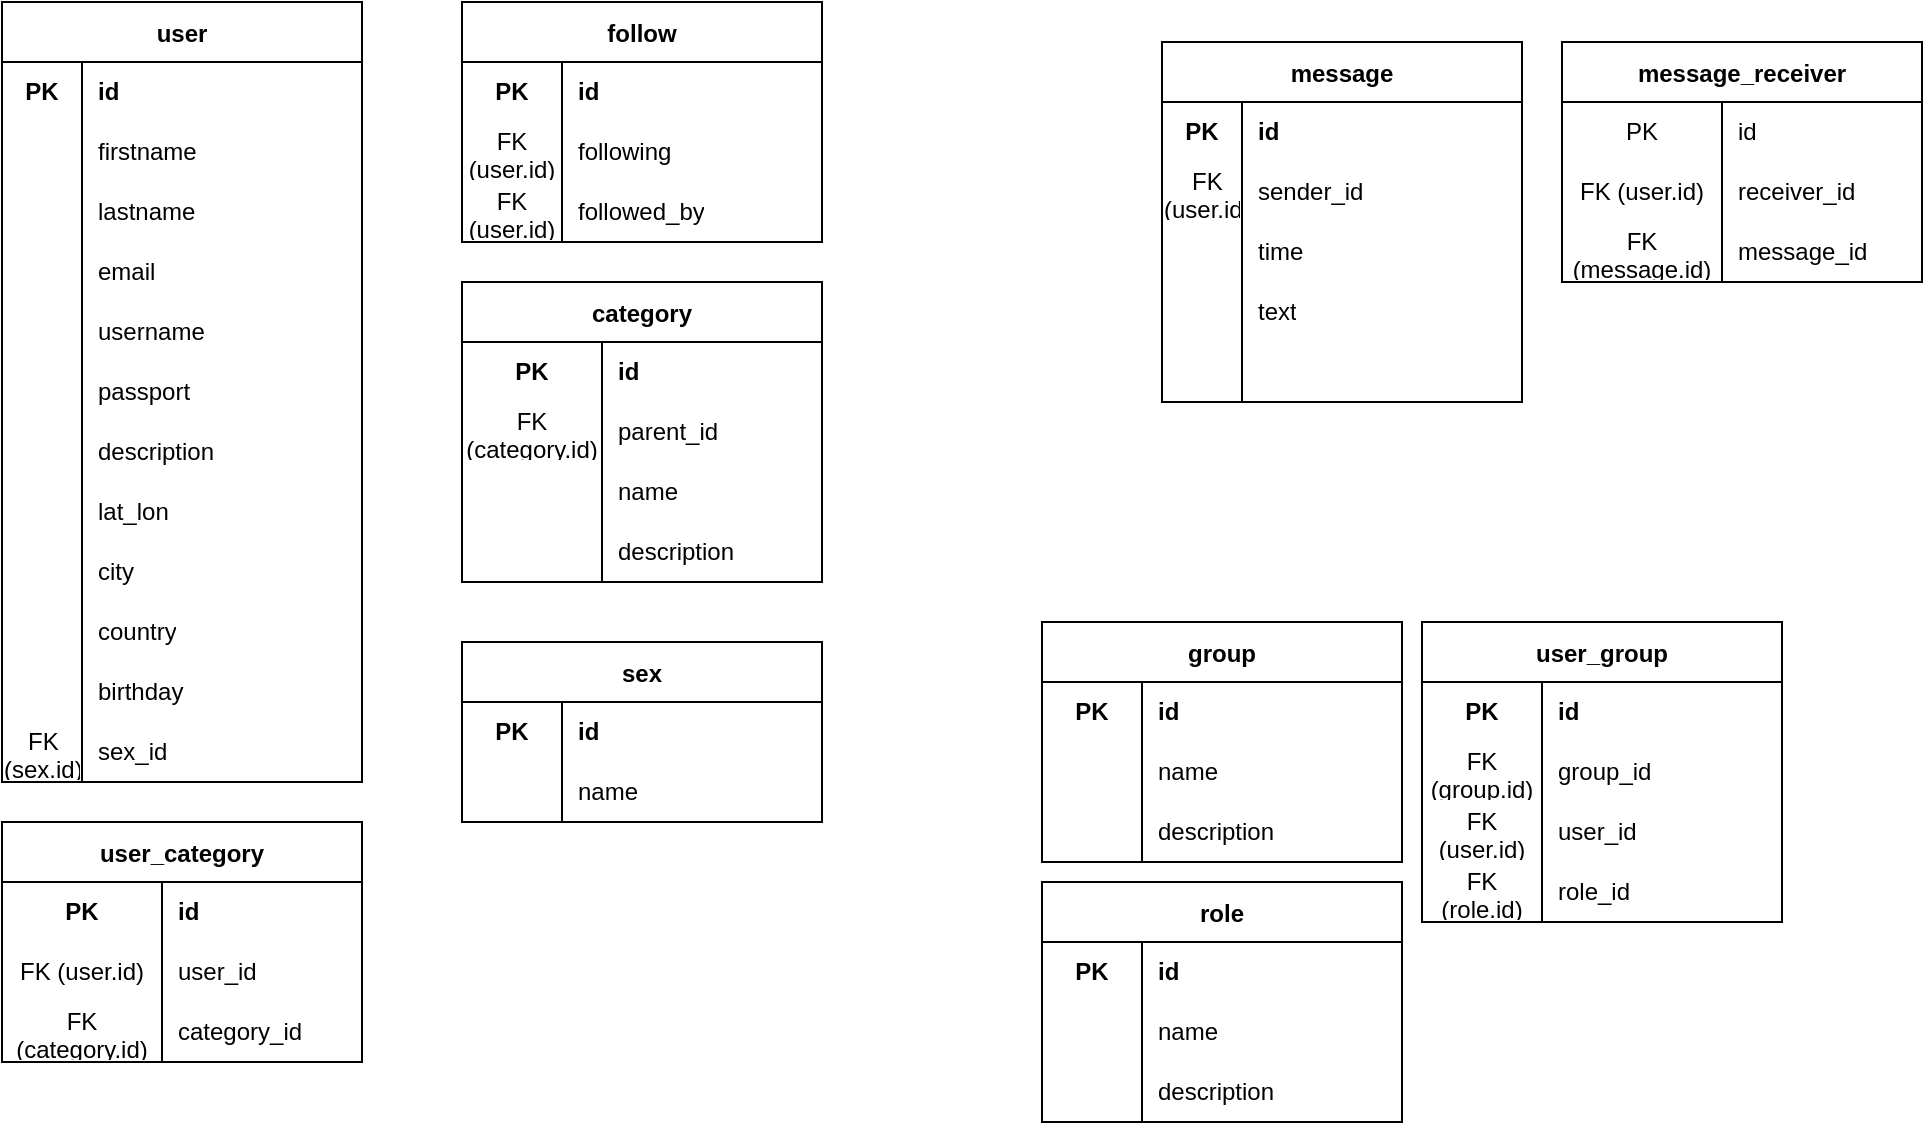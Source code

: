 <mxfile version="20.6.0" type="device"><diagram id="ild1EwBT2TPTn4q8eiaR" name="Page-1"><mxGraphModel dx="1038" dy="547" grid="1" gridSize="10" guides="1" tooltips="1" connect="1" arrows="1" fold="1" page="1" pageScale="1" pageWidth="850" pageHeight="1100" math="0" shadow="0"><root><mxCell id="0"/><mxCell id="1" parent="0"/><object label="user" name="" id="Mw7_Ux2fn0VSmMHTwzjS-6"><mxCell style="shape=table;startSize=30;container=1;collapsible=0;childLayout=tableLayout;fixedRows=1;rowLines=0;fontStyle=1;" parent="1" vertex="1"><mxGeometry x="40" y="10" width="180" height="390" as="geometry"/></mxCell></object><mxCell id="Mw7_Ux2fn0VSmMHTwzjS-7" value="" style="shape=tableRow;horizontal=0;startSize=0;swimlaneHead=0;swimlaneBody=0;top=0;left=0;bottom=0;right=0;collapsible=0;dropTarget=0;fillColor=none;points=[[0,0.5],[1,0.5]];portConstraint=eastwest;" parent="Mw7_Ux2fn0VSmMHTwzjS-6" vertex="1"><mxGeometry y="30" width="180" height="30" as="geometry"/></mxCell><mxCell id="Mw7_Ux2fn0VSmMHTwzjS-8" value="&lt;b&gt;PK&lt;/b&gt;" style="shape=partialRectangle;html=1;whiteSpace=wrap;connectable=0;fillColor=none;top=0;left=0;bottom=0;right=0;overflow=hidden;pointerEvents=1;" parent="Mw7_Ux2fn0VSmMHTwzjS-7" vertex="1"><mxGeometry width="40" height="30" as="geometry"><mxRectangle width="40" height="30" as="alternateBounds"/></mxGeometry></mxCell><mxCell id="Mw7_Ux2fn0VSmMHTwzjS-9" value="&lt;b&gt;id&lt;/b&gt;" style="shape=partialRectangle;html=1;whiteSpace=wrap;connectable=0;fillColor=none;top=0;left=0;bottom=0;right=0;align=left;spacingLeft=6;overflow=hidden;" parent="Mw7_Ux2fn0VSmMHTwzjS-7" vertex="1"><mxGeometry x="40" width="140" height="30" as="geometry"><mxRectangle width="140" height="30" as="alternateBounds"/></mxGeometry></mxCell><mxCell id="Mw7_Ux2fn0VSmMHTwzjS-10" value="" style="shape=tableRow;horizontal=0;startSize=0;swimlaneHead=0;swimlaneBody=0;top=0;left=0;bottom=0;right=0;collapsible=0;dropTarget=0;fillColor=none;points=[[0,0.5],[1,0.5]];portConstraint=eastwest;" parent="Mw7_Ux2fn0VSmMHTwzjS-6" vertex="1"><mxGeometry y="60" width="180" height="30" as="geometry"/></mxCell><mxCell id="Mw7_Ux2fn0VSmMHTwzjS-11" value="" style="shape=partialRectangle;html=1;whiteSpace=wrap;connectable=0;fillColor=none;top=0;left=0;bottom=0;right=0;overflow=hidden;" parent="Mw7_Ux2fn0VSmMHTwzjS-10" vertex="1"><mxGeometry width="40" height="30" as="geometry"><mxRectangle width="40" height="30" as="alternateBounds"/></mxGeometry></mxCell><mxCell id="Mw7_Ux2fn0VSmMHTwzjS-12" value="firstname" style="shape=partialRectangle;html=1;whiteSpace=wrap;connectable=0;fillColor=none;top=0;left=0;bottom=0;right=0;align=left;spacingLeft=6;overflow=hidden;" parent="Mw7_Ux2fn0VSmMHTwzjS-10" vertex="1"><mxGeometry x="40" width="140" height="30" as="geometry"><mxRectangle width="140" height="30" as="alternateBounds"/></mxGeometry></mxCell><mxCell id="Mw7_Ux2fn0VSmMHTwzjS-13" value="" style="shape=tableRow;horizontal=0;startSize=0;swimlaneHead=0;swimlaneBody=0;top=0;left=0;bottom=0;right=0;collapsible=0;dropTarget=0;fillColor=none;points=[[0,0.5],[1,0.5]];portConstraint=eastwest;" parent="Mw7_Ux2fn0VSmMHTwzjS-6" vertex="1"><mxGeometry y="90" width="180" height="30" as="geometry"/></mxCell><mxCell id="Mw7_Ux2fn0VSmMHTwzjS-14" value="" style="shape=partialRectangle;html=1;whiteSpace=wrap;connectable=0;fillColor=none;top=0;left=0;bottom=0;right=0;overflow=hidden;" parent="Mw7_Ux2fn0VSmMHTwzjS-13" vertex="1"><mxGeometry width="40" height="30" as="geometry"><mxRectangle width="40" height="30" as="alternateBounds"/></mxGeometry></mxCell><mxCell id="Mw7_Ux2fn0VSmMHTwzjS-15" value="lastname" style="shape=partialRectangle;html=1;whiteSpace=wrap;connectable=0;fillColor=none;top=0;left=0;bottom=0;right=0;align=left;spacingLeft=6;overflow=hidden;" parent="Mw7_Ux2fn0VSmMHTwzjS-13" vertex="1"><mxGeometry x="40" width="140" height="30" as="geometry"><mxRectangle width="140" height="30" as="alternateBounds"/></mxGeometry></mxCell><mxCell id="Mw7_Ux2fn0VSmMHTwzjS-22" style="shape=tableRow;horizontal=0;startSize=0;swimlaneHead=0;swimlaneBody=0;top=0;left=0;bottom=0;right=0;collapsible=0;dropTarget=0;fillColor=none;points=[[0,0.5],[1,0.5]];portConstraint=eastwest;" parent="Mw7_Ux2fn0VSmMHTwzjS-6" vertex="1"><mxGeometry y="120" width="180" height="30" as="geometry"/></mxCell><mxCell id="Mw7_Ux2fn0VSmMHTwzjS-23" value="" style="shape=partialRectangle;html=1;whiteSpace=wrap;connectable=0;fillColor=none;top=0;left=0;bottom=0;right=0;overflow=hidden;" parent="Mw7_Ux2fn0VSmMHTwzjS-22" vertex="1"><mxGeometry width="40" height="30" as="geometry"><mxRectangle width="40" height="30" as="alternateBounds"/></mxGeometry></mxCell><mxCell id="Mw7_Ux2fn0VSmMHTwzjS-24" value="email" style="shape=partialRectangle;html=1;whiteSpace=wrap;connectable=0;fillColor=none;top=0;left=0;bottom=0;right=0;align=left;spacingLeft=6;overflow=hidden;" parent="Mw7_Ux2fn0VSmMHTwzjS-22" vertex="1"><mxGeometry x="40" width="140" height="30" as="geometry"><mxRectangle width="140" height="30" as="alternateBounds"/></mxGeometry></mxCell><mxCell id="Mw7_Ux2fn0VSmMHTwzjS-25" style="shape=tableRow;horizontal=0;startSize=0;swimlaneHead=0;swimlaneBody=0;top=0;left=0;bottom=0;right=0;collapsible=0;dropTarget=0;fillColor=none;points=[[0,0.5],[1,0.5]];portConstraint=eastwest;" parent="Mw7_Ux2fn0VSmMHTwzjS-6" vertex="1"><mxGeometry y="150" width="180" height="30" as="geometry"/></mxCell><mxCell id="Mw7_Ux2fn0VSmMHTwzjS-26" value="" style="shape=partialRectangle;html=1;whiteSpace=wrap;connectable=0;fillColor=none;top=0;left=0;bottom=0;right=0;overflow=hidden;" parent="Mw7_Ux2fn0VSmMHTwzjS-25" vertex="1"><mxGeometry width="40" height="30" as="geometry"><mxRectangle width="40" height="30" as="alternateBounds"/></mxGeometry></mxCell><mxCell id="Mw7_Ux2fn0VSmMHTwzjS-27" value="username" style="shape=partialRectangle;html=1;whiteSpace=wrap;connectable=0;fillColor=none;top=0;left=0;bottom=0;right=0;align=left;spacingLeft=6;overflow=hidden;" parent="Mw7_Ux2fn0VSmMHTwzjS-25" vertex="1"><mxGeometry x="40" width="140" height="30" as="geometry"><mxRectangle width="140" height="30" as="alternateBounds"/></mxGeometry></mxCell><mxCell id="Mw7_Ux2fn0VSmMHTwzjS-28" style="shape=tableRow;horizontal=0;startSize=0;swimlaneHead=0;swimlaneBody=0;top=0;left=0;bottom=0;right=0;collapsible=0;dropTarget=0;fillColor=none;points=[[0,0.5],[1,0.5]];portConstraint=eastwest;" parent="Mw7_Ux2fn0VSmMHTwzjS-6" vertex="1"><mxGeometry y="180" width="180" height="30" as="geometry"/></mxCell><mxCell id="Mw7_Ux2fn0VSmMHTwzjS-29" value="" style="shape=partialRectangle;html=1;whiteSpace=wrap;connectable=0;fillColor=none;top=0;left=0;bottom=0;right=0;overflow=hidden;" parent="Mw7_Ux2fn0VSmMHTwzjS-28" vertex="1"><mxGeometry width="40" height="30" as="geometry"><mxRectangle width="40" height="30" as="alternateBounds"/></mxGeometry></mxCell><mxCell id="Mw7_Ux2fn0VSmMHTwzjS-30" value="passport" style="shape=partialRectangle;html=1;whiteSpace=wrap;connectable=0;fillColor=none;top=0;left=0;bottom=0;right=0;align=left;spacingLeft=6;overflow=hidden;" parent="Mw7_Ux2fn0VSmMHTwzjS-28" vertex="1"><mxGeometry x="40" width="140" height="30" as="geometry"><mxRectangle width="140" height="30" as="alternateBounds"/></mxGeometry></mxCell><mxCell id="Mw7_Ux2fn0VSmMHTwzjS-64" style="shape=tableRow;horizontal=0;startSize=0;swimlaneHead=0;swimlaneBody=0;top=0;left=0;bottom=0;right=0;collapsible=0;dropTarget=0;fillColor=none;points=[[0,0.5],[1,0.5]];portConstraint=eastwest;" parent="Mw7_Ux2fn0VSmMHTwzjS-6" vertex="1"><mxGeometry y="210" width="180" height="30" as="geometry"/></mxCell><mxCell id="Mw7_Ux2fn0VSmMHTwzjS-65" style="shape=partialRectangle;html=1;whiteSpace=wrap;connectable=0;fillColor=none;top=0;left=0;bottom=0;right=0;overflow=hidden;" parent="Mw7_Ux2fn0VSmMHTwzjS-64" vertex="1"><mxGeometry width="40" height="30" as="geometry"><mxRectangle width="40" height="30" as="alternateBounds"/></mxGeometry></mxCell><mxCell id="Mw7_Ux2fn0VSmMHTwzjS-66" value="description" style="shape=partialRectangle;html=1;whiteSpace=wrap;connectable=0;fillColor=none;top=0;left=0;bottom=0;right=0;align=left;spacingLeft=6;overflow=hidden;" parent="Mw7_Ux2fn0VSmMHTwzjS-64" vertex="1"><mxGeometry x="40" width="140" height="30" as="geometry"><mxRectangle width="140" height="30" as="alternateBounds"/></mxGeometry></mxCell><mxCell id="Mw7_Ux2fn0VSmMHTwzjS-67" style="shape=tableRow;horizontal=0;startSize=0;swimlaneHead=0;swimlaneBody=0;top=0;left=0;bottom=0;right=0;collapsible=0;dropTarget=0;fillColor=none;points=[[0,0.5],[1,0.5]];portConstraint=eastwest;" parent="Mw7_Ux2fn0VSmMHTwzjS-6" vertex="1"><mxGeometry y="240" width="180" height="30" as="geometry"/></mxCell><mxCell id="Mw7_Ux2fn0VSmMHTwzjS-68" style="shape=partialRectangle;html=1;whiteSpace=wrap;connectable=0;fillColor=none;top=0;left=0;bottom=0;right=0;overflow=hidden;" parent="Mw7_Ux2fn0VSmMHTwzjS-67" vertex="1"><mxGeometry width="40" height="30" as="geometry"><mxRectangle width="40" height="30" as="alternateBounds"/></mxGeometry></mxCell><mxCell id="Mw7_Ux2fn0VSmMHTwzjS-69" value="lat_lon" style="shape=partialRectangle;html=1;whiteSpace=wrap;connectable=0;fillColor=none;top=0;left=0;bottom=0;right=0;align=left;spacingLeft=6;overflow=hidden;" parent="Mw7_Ux2fn0VSmMHTwzjS-67" vertex="1"><mxGeometry x="40" width="140" height="30" as="geometry"><mxRectangle width="140" height="30" as="alternateBounds"/></mxGeometry></mxCell><mxCell id="Mw7_Ux2fn0VSmMHTwzjS-70" style="shape=tableRow;horizontal=0;startSize=0;swimlaneHead=0;swimlaneBody=0;top=0;left=0;bottom=0;right=0;collapsible=0;dropTarget=0;fillColor=none;points=[[0,0.5],[1,0.5]];portConstraint=eastwest;" parent="Mw7_Ux2fn0VSmMHTwzjS-6" vertex="1"><mxGeometry y="270" width="180" height="30" as="geometry"/></mxCell><mxCell id="Mw7_Ux2fn0VSmMHTwzjS-71" style="shape=partialRectangle;html=1;whiteSpace=wrap;connectable=0;fillColor=none;top=0;left=0;bottom=0;right=0;overflow=hidden;" parent="Mw7_Ux2fn0VSmMHTwzjS-70" vertex="1"><mxGeometry width="40" height="30" as="geometry"><mxRectangle width="40" height="30" as="alternateBounds"/></mxGeometry></mxCell><mxCell id="Mw7_Ux2fn0VSmMHTwzjS-72" value="city" style="shape=partialRectangle;html=1;whiteSpace=wrap;connectable=0;fillColor=none;top=0;left=0;bottom=0;right=0;align=left;spacingLeft=6;overflow=hidden;" parent="Mw7_Ux2fn0VSmMHTwzjS-70" vertex="1"><mxGeometry x="40" width="140" height="30" as="geometry"><mxRectangle width="140" height="30" as="alternateBounds"/></mxGeometry></mxCell><mxCell id="Mw7_Ux2fn0VSmMHTwzjS-73" style="shape=tableRow;horizontal=0;startSize=0;swimlaneHead=0;swimlaneBody=0;top=0;left=0;bottom=0;right=0;collapsible=0;dropTarget=0;fillColor=none;points=[[0,0.5],[1,0.5]];portConstraint=eastwest;" parent="Mw7_Ux2fn0VSmMHTwzjS-6" vertex="1"><mxGeometry y="300" width="180" height="30" as="geometry"/></mxCell><mxCell id="Mw7_Ux2fn0VSmMHTwzjS-74" style="shape=partialRectangle;html=1;whiteSpace=wrap;connectable=0;fillColor=none;top=0;left=0;bottom=0;right=0;overflow=hidden;" parent="Mw7_Ux2fn0VSmMHTwzjS-73" vertex="1"><mxGeometry width="40" height="30" as="geometry"><mxRectangle width="40" height="30" as="alternateBounds"/></mxGeometry></mxCell><mxCell id="Mw7_Ux2fn0VSmMHTwzjS-75" value="country" style="shape=partialRectangle;html=1;whiteSpace=wrap;connectable=0;fillColor=none;top=0;left=0;bottom=0;right=0;align=left;spacingLeft=6;overflow=hidden;" parent="Mw7_Ux2fn0VSmMHTwzjS-73" vertex="1"><mxGeometry x="40" width="140" height="30" as="geometry"><mxRectangle width="140" height="30" as="alternateBounds"/></mxGeometry></mxCell><mxCell id="Mw7_Ux2fn0VSmMHTwzjS-76" style="shape=tableRow;horizontal=0;startSize=0;swimlaneHead=0;swimlaneBody=0;top=0;left=0;bottom=0;right=0;collapsible=0;dropTarget=0;fillColor=none;points=[[0,0.5],[1,0.5]];portConstraint=eastwest;" parent="Mw7_Ux2fn0VSmMHTwzjS-6" vertex="1"><mxGeometry y="330" width="180" height="30" as="geometry"/></mxCell><mxCell id="Mw7_Ux2fn0VSmMHTwzjS-77" style="shape=partialRectangle;html=1;whiteSpace=wrap;connectable=0;fillColor=none;top=0;left=0;bottom=0;right=0;overflow=hidden;" parent="Mw7_Ux2fn0VSmMHTwzjS-76" vertex="1"><mxGeometry width="40" height="30" as="geometry"><mxRectangle width="40" height="30" as="alternateBounds"/></mxGeometry></mxCell><mxCell id="Mw7_Ux2fn0VSmMHTwzjS-78" value="birthday" style="shape=partialRectangle;html=1;whiteSpace=wrap;connectable=0;fillColor=none;top=0;left=0;bottom=0;right=0;align=left;spacingLeft=6;overflow=hidden;" parent="Mw7_Ux2fn0VSmMHTwzjS-76" vertex="1"><mxGeometry x="40" width="140" height="30" as="geometry"><mxRectangle width="140" height="30" as="alternateBounds"/></mxGeometry></mxCell><mxCell id="Mw7_Ux2fn0VSmMHTwzjS-79" style="shape=tableRow;horizontal=0;startSize=0;swimlaneHead=0;swimlaneBody=0;top=0;left=0;bottom=0;right=0;collapsible=0;dropTarget=0;fillColor=none;points=[[0,0.5],[1,0.5]];portConstraint=eastwest;" parent="Mw7_Ux2fn0VSmMHTwzjS-6" vertex="1"><mxGeometry y="360" width="180" height="30" as="geometry"/></mxCell><mxCell id="Mw7_Ux2fn0VSmMHTwzjS-80" value="FK (sex.id)" style="shape=partialRectangle;html=1;whiteSpace=wrap;connectable=0;fillColor=none;top=0;left=0;bottom=0;right=0;overflow=hidden;" parent="Mw7_Ux2fn0VSmMHTwzjS-79" vertex="1"><mxGeometry width="40" height="30" as="geometry"><mxRectangle width="40" height="30" as="alternateBounds"/></mxGeometry></mxCell><mxCell id="Mw7_Ux2fn0VSmMHTwzjS-81" value="sex_id" style="shape=partialRectangle;html=1;whiteSpace=wrap;connectable=0;fillColor=none;top=0;left=0;bottom=0;right=0;align=left;spacingLeft=6;overflow=hidden;" parent="Mw7_Ux2fn0VSmMHTwzjS-79" vertex="1"><mxGeometry x="40" width="140" height="30" as="geometry"><mxRectangle width="140" height="30" as="alternateBounds"/></mxGeometry></mxCell><mxCell id="Mw7_Ux2fn0VSmMHTwzjS-31" value="follow" style="shape=table;startSize=30;container=1;collapsible=0;childLayout=tableLayout;fixedRows=1;rowLines=0;fontStyle=1;" parent="1" vertex="1"><mxGeometry x="270" y="10" width="180" height="120" as="geometry"/></mxCell><mxCell id="Mw7_Ux2fn0VSmMHTwzjS-32" value="" style="shape=tableRow;horizontal=0;startSize=0;swimlaneHead=0;swimlaneBody=0;top=0;left=0;bottom=0;right=0;collapsible=0;dropTarget=0;fillColor=none;points=[[0,0.5],[1,0.5]];portConstraint=eastwest;" parent="Mw7_Ux2fn0VSmMHTwzjS-31" vertex="1"><mxGeometry y="30" width="180" height="30" as="geometry"/></mxCell><mxCell id="Mw7_Ux2fn0VSmMHTwzjS-33" value="&lt;b&gt;PK&lt;/b&gt;" style="shape=partialRectangle;html=1;whiteSpace=wrap;connectable=0;fillColor=none;top=0;left=0;bottom=0;right=0;overflow=hidden;pointerEvents=1;" parent="Mw7_Ux2fn0VSmMHTwzjS-32" vertex="1"><mxGeometry width="50" height="30" as="geometry"><mxRectangle width="50" height="30" as="alternateBounds"/></mxGeometry></mxCell><mxCell id="Mw7_Ux2fn0VSmMHTwzjS-34" value="&lt;b&gt;id&lt;/b&gt;" style="shape=partialRectangle;html=1;whiteSpace=wrap;connectable=0;fillColor=none;top=0;left=0;bottom=0;right=0;align=left;spacingLeft=6;overflow=hidden;" parent="Mw7_Ux2fn0VSmMHTwzjS-32" vertex="1"><mxGeometry x="50" width="130" height="30" as="geometry"><mxRectangle width="130" height="30" as="alternateBounds"/></mxGeometry></mxCell><mxCell id="Mw7_Ux2fn0VSmMHTwzjS-35" value="" style="shape=tableRow;horizontal=0;startSize=0;swimlaneHead=0;swimlaneBody=0;top=0;left=0;bottom=0;right=0;collapsible=0;dropTarget=0;fillColor=none;points=[[0,0.5],[1,0.5]];portConstraint=eastwest;" parent="Mw7_Ux2fn0VSmMHTwzjS-31" vertex="1"><mxGeometry y="60" width="180" height="30" as="geometry"/></mxCell><mxCell id="Mw7_Ux2fn0VSmMHTwzjS-36" value="FK (user.id)" style="shape=partialRectangle;html=1;whiteSpace=wrap;connectable=0;fillColor=none;top=0;left=0;bottom=0;right=0;overflow=hidden;" parent="Mw7_Ux2fn0VSmMHTwzjS-35" vertex="1"><mxGeometry width="50" height="30" as="geometry"><mxRectangle width="50" height="30" as="alternateBounds"/></mxGeometry></mxCell><mxCell id="Mw7_Ux2fn0VSmMHTwzjS-37" value="following" style="shape=partialRectangle;html=1;whiteSpace=wrap;connectable=0;fillColor=none;top=0;left=0;bottom=0;right=0;align=left;spacingLeft=6;overflow=hidden;" parent="Mw7_Ux2fn0VSmMHTwzjS-35" vertex="1"><mxGeometry x="50" width="130" height="30" as="geometry"><mxRectangle width="130" height="30" as="alternateBounds"/></mxGeometry></mxCell><mxCell id="Mw7_Ux2fn0VSmMHTwzjS-38" value="" style="shape=tableRow;horizontal=0;startSize=0;swimlaneHead=0;swimlaneBody=0;top=0;left=0;bottom=0;right=0;collapsible=0;dropTarget=0;fillColor=none;points=[[0,0.5],[1,0.5]];portConstraint=eastwest;" parent="Mw7_Ux2fn0VSmMHTwzjS-31" vertex="1"><mxGeometry y="90" width="180" height="30" as="geometry"/></mxCell><mxCell id="Mw7_Ux2fn0VSmMHTwzjS-39" value="FK (user.id)" style="shape=partialRectangle;html=1;whiteSpace=wrap;connectable=0;fillColor=none;top=0;left=0;bottom=0;right=0;overflow=hidden;" parent="Mw7_Ux2fn0VSmMHTwzjS-38" vertex="1"><mxGeometry width="50" height="30" as="geometry"><mxRectangle width="50" height="30" as="alternateBounds"/></mxGeometry></mxCell><mxCell id="Mw7_Ux2fn0VSmMHTwzjS-40" value="followed_by" style="shape=partialRectangle;html=1;whiteSpace=wrap;connectable=0;fillColor=none;top=0;left=0;bottom=0;right=0;align=left;spacingLeft=6;overflow=hidden;" parent="Mw7_Ux2fn0VSmMHTwzjS-38" vertex="1"><mxGeometry x="50" width="130" height="30" as="geometry"><mxRectangle width="130" height="30" as="alternateBounds"/></mxGeometry></mxCell><mxCell id="Mw7_Ux2fn0VSmMHTwzjS-41" value="category" style="shape=table;startSize=30;container=1;collapsible=0;childLayout=tableLayout;fixedRows=1;rowLines=0;fontStyle=1;" parent="1" vertex="1"><mxGeometry x="270" y="150" width="180" height="150" as="geometry"/></mxCell><mxCell id="Mw7_Ux2fn0VSmMHTwzjS-42" value="" style="shape=tableRow;horizontal=0;startSize=0;swimlaneHead=0;swimlaneBody=0;top=0;left=0;bottom=0;right=0;collapsible=0;dropTarget=0;fillColor=none;points=[[0,0.5],[1,0.5]];portConstraint=eastwest;" parent="Mw7_Ux2fn0VSmMHTwzjS-41" vertex="1"><mxGeometry y="30" width="180" height="30" as="geometry"/></mxCell><mxCell id="Mw7_Ux2fn0VSmMHTwzjS-43" value="&lt;b&gt;PK&lt;/b&gt;" style="shape=partialRectangle;html=1;whiteSpace=wrap;connectable=0;fillColor=none;top=0;left=0;bottom=0;right=0;overflow=hidden;pointerEvents=1;" parent="Mw7_Ux2fn0VSmMHTwzjS-42" vertex="1"><mxGeometry width="70" height="30" as="geometry"><mxRectangle width="70" height="30" as="alternateBounds"/></mxGeometry></mxCell><mxCell id="Mw7_Ux2fn0VSmMHTwzjS-44" value="&lt;b&gt;id&lt;/b&gt;" style="shape=partialRectangle;html=1;whiteSpace=wrap;connectable=0;fillColor=none;top=0;left=0;bottom=0;right=0;align=left;spacingLeft=6;overflow=hidden;" parent="Mw7_Ux2fn0VSmMHTwzjS-42" vertex="1"><mxGeometry x="70" width="110" height="30" as="geometry"><mxRectangle width="110" height="30" as="alternateBounds"/></mxGeometry></mxCell><mxCell id="Mw7_Ux2fn0VSmMHTwzjS-45" value="" style="shape=tableRow;horizontal=0;startSize=0;swimlaneHead=0;swimlaneBody=0;top=0;left=0;bottom=0;right=0;collapsible=0;dropTarget=0;fillColor=none;points=[[0,0.5],[1,0.5]];portConstraint=eastwest;" parent="Mw7_Ux2fn0VSmMHTwzjS-41" vertex="1"><mxGeometry y="60" width="180" height="30" as="geometry"/></mxCell><mxCell id="Mw7_Ux2fn0VSmMHTwzjS-46" value="FK (category.id)" style="shape=partialRectangle;html=1;whiteSpace=wrap;connectable=0;fillColor=none;top=0;left=0;bottom=0;right=0;overflow=hidden;" parent="Mw7_Ux2fn0VSmMHTwzjS-45" vertex="1"><mxGeometry width="70" height="30" as="geometry"><mxRectangle width="70" height="30" as="alternateBounds"/></mxGeometry></mxCell><mxCell id="Mw7_Ux2fn0VSmMHTwzjS-47" value="parent_id" style="shape=partialRectangle;html=1;whiteSpace=wrap;connectable=0;fillColor=none;top=0;left=0;bottom=0;right=0;align=left;spacingLeft=6;overflow=hidden;" parent="Mw7_Ux2fn0VSmMHTwzjS-45" vertex="1"><mxGeometry x="70" width="110" height="30" as="geometry"><mxRectangle width="110" height="30" as="alternateBounds"/></mxGeometry></mxCell><mxCell id="Mw7_Ux2fn0VSmMHTwzjS-48" value="" style="shape=tableRow;horizontal=0;startSize=0;swimlaneHead=0;swimlaneBody=0;top=0;left=0;bottom=0;right=0;collapsible=0;dropTarget=0;fillColor=none;points=[[0,0.5],[1,0.5]];portConstraint=eastwest;" parent="Mw7_Ux2fn0VSmMHTwzjS-41" vertex="1"><mxGeometry y="90" width="180" height="30" as="geometry"/></mxCell><mxCell id="Mw7_Ux2fn0VSmMHTwzjS-49" value="" style="shape=partialRectangle;html=1;whiteSpace=wrap;connectable=0;fillColor=none;top=0;left=0;bottom=0;right=0;overflow=hidden;" parent="Mw7_Ux2fn0VSmMHTwzjS-48" vertex="1"><mxGeometry width="70" height="30" as="geometry"><mxRectangle width="70" height="30" as="alternateBounds"/></mxGeometry></mxCell><mxCell id="Mw7_Ux2fn0VSmMHTwzjS-50" value="name" style="shape=partialRectangle;html=1;whiteSpace=wrap;connectable=0;fillColor=none;top=0;left=0;bottom=0;right=0;align=left;spacingLeft=6;overflow=hidden;" parent="Mw7_Ux2fn0VSmMHTwzjS-48" vertex="1"><mxGeometry x="70" width="110" height="30" as="geometry"><mxRectangle width="110" height="30" as="alternateBounds"/></mxGeometry></mxCell><mxCell id="Mw7_Ux2fn0VSmMHTwzjS-51" style="shape=tableRow;horizontal=0;startSize=0;swimlaneHead=0;swimlaneBody=0;top=0;left=0;bottom=0;right=0;collapsible=0;dropTarget=0;fillColor=none;points=[[0,0.5],[1,0.5]];portConstraint=eastwest;" parent="Mw7_Ux2fn0VSmMHTwzjS-41" vertex="1"><mxGeometry y="120" width="180" height="30" as="geometry"/></mxCell><mxCell id="Mw7_Ux2fn0VSmMHTwzjS-52" style="shape=partialRectangle;html=1;whiteSpace=wrap;connectable=0;fillColor=none;top=0;left=0;bottom=0;right=0;overflow=hidden;" parent="Mw7_Ux2fn0VSmMHTwzjS-51" vertex="1"><mxGeometry width="70" height="30" as="geometry"><mxRectangle width="70" height="30" as="alternateBounds"/></mxGeometry></mxCell><mxCell id="Mw7_Ux2fn0VSmMHTwzjS-53" value="description" style="shape=partialRectangle;html=1;whiteSpace=wrap;connectable=0;fillColor=none;top=0;left=0;bottom=0;right=0;align=left;spacingLeft=6;overflow=hidden;" parent="Mw7_Ux2fn0VSmMHTwzjS-51" vertex="1"><mxGeometry x="70" width="110" height="30" as="geometry"><mxRectangle width="110" height="30" as="alternateBounds"/></mxGeometry></mxCell><mxCell id="Mw7_Ux2fn0VSmMHTwzjS-54" value="user_category" style="shape=table;startSize=30;container=1;collapsible=0;childLayout=tableLayout;fixedRows=1;rowLines=0;fontStyle=1;" parent="1" vertex="1"><mxGeometry x="40" y="420" width="180" height="120" as="geometry"/></mxCell><mxCell id="Mw7_Ux2fn0VSmMHTwzjS-55" value="" style="shape=tableRow;horizontal=0;startSize=0;swimlaneHead=0;swimlaneBody=0;top=0;left=0;bottom=0;right=0;collapsible=0;dropTarget=0;fillColor=none;points=[[0,0.5],[1,0.5]];portConstraint=eastwest;" parent="Mw7_Ux2fn0VSmMHTwzjS-54" vertex="1"><mxGeometry y="30" width="180" height="30" as="geometry"/></mxCell><mxCell id="Mw7_Ux2fn0VSmMHTwzjS-56" value="&lt;b&gt;PK&lt;/b&gt;" style="shape=partialRectangle;html=1;whiteSpace=wrap;connectable=0;fillColor=none;top=0;left=0;bottom=0;right=0;overflow=hidden;pointerEvents=1;" parent="Mw7_Ux2fn0VSmMHTwzjS-55" vertex="1"><mxGeometry width="80" height="30" as="geometry"><mxRectangle width="80" height="30" as="alternateBounds"/></mxGeometry></mxCell><mxCell id="Mw7_Ux2fn0VSmMHTwzjS-57" value="&lt;b&gt;id&lt;/b&gt;" style="shape=partialRectangle;html=1;whiteSpace=wrap;connectable=0;fillColor=none;top=0;left=0;bottom=0;right=0;align=left;spacingLeft=6;overflow=hidden;" parent="Mw7_Ux2fn0VSmMHTwzjS-55" vertex="1"><mxGeometry x="80" width="100" height="30" as="geometry"><mxRectangle width="100" height="30" as="alternateBounds"/></mxGeometry></mxCell><mxCell id="Mw7_Ux2fn0VSmMHTwzjS-58" value="" style="shape=tableRow;horizontal=0;startSize=0;swimlaneHead=0;swimlaneBody=0;top=0;left=0;bottom=0;right=0;collapsible=0;dropTarget=0;fillColor=none;points=[[0,0.5],[1,0.5]];portConstraint=eastwest;" parent="Mw7_Ux2fn0VSmMHTwzjS-54" vertex="1"><mxGeometry y="60" width="180" height="30" as="geometry"/></mxCell><mxCell id="Mw7_Ux2fn0VSmMHTwzjS-59" value="FK (user.id)" style="shape=partialRectangle;html=1;whiteSpace=wrap;connectable=0;fillColor=none;top=0;left=0;bottom=0;right=0;overflow=hidden;" parent="Mw7_Ux2fn0VSmMHTwzjS-58" vertex="1"><mxGeometry width="80" height="30" as="geometry"><mxRectangle width="80" height="30" as="alternateBounds"/></mxGeometry></mxCell><mxCell id="Mw7_Ux2fn0VSmMHTwzjS-60" value="user_id" style="shape=partialRectangle;html=1;whiteSpace=wrap;connectable=0;fillColor=none;top=0;left=0;bottom=0;right=0;align=left;spacingLeft=6;overflow=hidden;" parent="Mw7_Ux2fn0VSmMHTwzjS-58" vertex="1"><mxGeometry x="80" width="100" height="30" as="geometry"><mxRectangle width="100" height="30" as="alternateBounds"/></mxGeometry></mxCell><mxCell id="Mw7_Ux2fn0VSmMHTwzjS-61" value="" style="shape=tableRow;horizontal=0;startSize=0;swimlaneHead=0;swimlaneBody=0;top=0;left=0;bottom=0;right=0;collapsible=0;dropTarget=0;fillColor=none;points=[[0,0.5],[1,0.5]];portConstraint=eastwest;" parent="Mw7_Ux2fn0VSmMHTwzjS-54" vertex="1"><mxGeometry y="90" width="180" height="30" as="geometry"/></mxCell><mxCell id="Mw7_Ux2fn0VSmMHTwzjS-62" value="FK (category.id)" style="shape=partialRectangle;html=1;whiteSpace=wrap;connectable=0;fillColor=none;top=0;left=0;bottom=0;right=0;overflow=hidden;" parent="Mw7_Ux2fn0VSmMHTwzjS-61" vertex="1"><mxGeometry width="80" height="30" as="geometry"><mxRectangle width="80" height="30" as="alternateBounds"/></mxGeometry></mxCell><mxCell id="Mw7_Ux2fn0VSmMHTwzjS-63" value="category_id" style="shape=partialRectangle;html=1;whiteSpace=wrap;connectable=0;fillColor=none;top=0;left=0;bottom=0;right=0;align=left;spacingLeft=6;overflow=hidden;" parent="Mw7_Ux2fn0VSmMHTwzjS-61" vertex="1"><mxGeometry x="80" width="100" height="30" as="geometry"><mxRectangle width="100" height="30" as="alternateBounds"/></mxGeometry></mxCell><mxCell id="Mw7_Ux2fn0VSmMHTwzjS-82" value="group" style="shape=table;startSize=30;container=1;collapsible=0;childLayout=tableLayout;fixedRows=1;rowLines=0;fontStyle=1;" parent="1" vertex="1"><mxGeometry x="560" y="320" width="180" height="120" as="geometry"/></mxCell><mxCell id="Mw7_Ux2fn0VSmMHTwzjS-83" value="" style="shape=tableRow;horizontal=0;startSize=0;swimlaneHead=0;swimlaneBody=0;top=0;left=0;bottom=0;right=0;collapsible=0;dropTarget=0;fillColor=none;points=[[0,0.5],[1,0.5]];portConstraint=eastwest;" parent="Mw7_Ux2fn0VSmMHTwzjS-82" vertex="1"><mxGeometry y="30" width="180" height="30" as="geometry"/></mxCell><mxCell id="Mw7_Ux2fn0VSmMHTwzjS-84" value="&lt;b&gt;PK&lt;/b&gt;" style="shape=partialRectangle;html=1;whiteSpace=wrap;connectable=0;fillColor=none;top=0;left=0;bottom=0;right=0;overflow=hidden;pointerEvents=1;" parent="Mw7_Ux2fn0VSmMHTwzjS-83" vertex="1"><mxGeometry width="50" height="30" as="geometry"><mxRectangle width="50" height="30" as="alternateBounds"/></mxGeometry></mxCell><mxCell id="Mw7_Ux2fn0VSmMHTwzjS-85" value="&lt;b&gt;id&lt;/b&gt;" style="shape=partialRectangle;html=1;whiteSpace=wrap;connectable=0;fillColor=none;top=0;left=0;bottom=0;right=0;align=left;spacingLeft=6;overflow=hidden;" parent="Mw7_Ux2fn0VSmMHTwzjS-83" vertex="1"><mxGeometry x="50" width="130" height="30" as="geometry"><mxRectangle width="130" height="30" as="alternateBounds"/></mxGeometry></mxCell><mxCell id="Mw7_Ux2fn0VSmMHTwzjS-86" value="" style="shape=tableRow;horizontal=0;startSize=0;swimlaneHead=0;swimlaneBody=0;top=0;left=0;bottom=0;right=0;collapsible=0;dropTarget=0;fillColor=none;points=[[0,0.5],[1,0.5]];portConstraint=eastwest;" parent="Mw7_Ux2fn0VSmMHTwzjS-82" vertex="1"><mxGeometry y="60" width="180" height="30" as="geometry"/></mxCell><mxCell id="Mw7_Ux2fn0VSmMHTwzjS-87" value="" style="shape=partialRectangle;html=1;whiteSpace=wrap;connectable=0;fillColor=none;top=0;left=0;bottom=0;right=0;overflow=hidden;" parent="Mw7_Ux2fn0VSmMHTwzjS-86" vertex="1"><mxGeometry width="50" height="30" as="geometry"><mxRectangle width="50" height="30" as="alternateBounds"/></mxGeometry></mxCell><mxCell id="Mw7_Ux2fn0VSmMHTwzjS-88" value="name" style="shape=partialRectangle;html=1;whiteSpace=wrap;connectable=0;fillColor=none;top=0;left=0;bottom=0;right=0;align=left;spacingLeft=6;overflow=hidden;" parent="Mw7_Ux2fn0VSmMHTwzjS-86" vertex="1"><mxGeometry x="50" width="130" height="30" as="geometry"><mxRectangle width="130" height="30" as="alternateBounds"/></mxGeometry></mxCell><mxCell id="Mw7_Ux2fn0VSmMHTwzjS-89" value="" style="shape=tableRow;horizontal=0;startSize=0;swimlaneHead=0;swimlaneBody=0;top=0;left=0;bottom=0;right=0;collapsible=0;dropTarget=0;fillColor=none;points=[[0,0.5],[1,0.5]];portConstraint=eastwest;" parent="Mw7_Ux2fn0VSmMHTwzjS-82" vertex="1"><mxGeometry y="90" width="180" height="30" as="geometry"/></mxCell><mxCell id="Mw7_Ux2fn0VSmMHTwzjS-90" value="" style="shape=partialRectangle;html=1;whiteSpace=wrap;connectable=0;fillColor=none;top=0;left=0;bottom=0;right=0;overflow=hidden;" parent="Mw7_Ux2fn0VSmMHTwzjS-89" vertex="1"><mxGeometry width="50" height="30" as="geometry"><mxRectangle width="50" height="30" as="alternateBounds"/></mxGeometry></mxCell><mxCell id="Mw7_Ux2fn0VSmMHTwzjS-91" value="description" style="shape=partialRectangle;html=1;whiteSpace=wrap;connectable=0;fillColor=none;top=0;left=0;bottom=0;right=0;align=left;spacingLeft=6;overflow=hidden;" parent="Mw7_Ux2fn0VSmMHTwzjS-89" vertex="1"><mxGeometry x="50" width="130" height="30" as="geometry"><mxRectangle width="130" height="30" as="alternateBounds"/></mxGeometry></mxCell><mxCell id="Mw7_Ux2fn0VSmMHTwzjS-92" value="user_group" style="shape=table;startSize=30;container=1;collapsible=0;childLayout=tableLayout;fixedRows=1;rowLines=0;fontStyle=1;" parent="1" vertex="1"><mxGeometry x="750" y="320" width="180" height="150" as="geometry"/></mxCell><mxCell id="Mw7_Ux2fn0VSmMHTwzjS-93" value="" style="shape=tableRow;horizontal=0;startSize=0;swimlaneHead=0;swimlaneBody=0;top=0;left=0;bottom=0;right=0;collapsible=0;dropTarget=0;fillColor=none;points=[[0,0.5],[1,0.5]];portConstraint=eastwest;" parent="Mw7_Ux2fn0VSmMHTwzjS-92" vertex="1"><mxGeometry y="30" width="180" height="30" as="geometry"/></mxCell><mxCell id="Mw7_Ux2fn0VSmMHTwzjS-94" value="&lt;b&gt;PK&lt;/b&gt;" style="shape=partialRectangle;html=1;whiteSpace=wrap;connectable=0;fillColor=none;top=0;left=0;bottom=0;right=0;overflow=hidden;pointerEvents=1;" parent="Mw7_Ux2fn0VSmMHTwzjS-93" vertex="1"><mxGeometry width="60" height="30" as="geometry"><mxRectangle width="60" height="30" as="alternateBounds"/></mxGeometry></mxCell><mxCell id="Mw7_Ux2fn0VSmMHTwzjS-95" value="&lt;b&gt;id&lt;/b&gt;" style="shape=partialRectangle;html=1;whiteSpace=wrap;connectable=0;fillColor=none;top=0;left=0;bottom=0;right=0;align=left;spacingLeft=6;overflow=hidden;" parent="Mw7_Ux2fn0VSmMHTwzjS-93" vertex="1"><mxGeometry x="60" width="120" height="30" as="geometry"><mxRectangle width="120" height="30" as="alternateBounds"/></mxGeometry></mxCell><mxCell id="Mw7_Ux2fn0VSmMHTwzjS-96" value="" style="shape=tableRow;horizontal=0;startSize=0;swimlaneHead=0;swimlaneBody=0;top=0;left=0;bottom=0;right=0;collapsible=0;dropTarget=0;fillColor=none;points=[[0,0.5],[1,0.5]];portConstraint=eastwest;" parent="Mw7_Ux2fn0VSmMHTwzjS-92" vertex="1"><mxGeometry y="60" width="180" height="30" as="geometry"/></mxCell><mxCell id="Mw7_Ux2fn0VSmMHTwzjS-97" value="FK (group.id)" style="shape=partialRectangle;html=1;whiteSpace=wrap;connectable=0;fillColor=none;top=0;left=0;bottom=0;right=0;overflow=hidden;" parent="Mw7_Ux2fn0VSmMHTwzjS-96" vertex="1"><mxGeometry width="60" height="30" as="geometry"><mxRectangle width="60" height="30" as="alternateBounds"/></mxGeometry></mxCell><mxCell id="Mw7_Ux2fn0VSmMHTwzjS-98" value="group_id" style="shape=partialRectangle;html=1;whiteSpace=wrap;connectable=0;fillColor=none;top=0;left=0;bottom=0;right=0;align=left;spacingLeft=6;overflow=hidden;" parent="Mw7_Ux2fn0VSmMHTwzjS-96" vertex="1"><mxGeometry x="60" width="120" height="30" as="geometry"><mxRectangle width="120" height="30" as="alternateBounds"/></mxGeometry></mxCell><mxCell id="Mw7_Ux2fn0VSmMHTwzjS-99" value="" style="shape=tableRow;horizontal=0;startSize=0;swimlaneHead=0;swimlaneBody=0;top=0;left=0;bottom=0;right=0;collapsible=0;dropTarget=0;fillColor=none;points=[[0,0.5],[1,0.5]];portConstraint=eastwest;" parent="Mw7_Ux2fn0VSmMHTwzjS-92" vertex="1"><mxGeometry y="90" width="180" height="30" as="geometry"/></mxCell><mxCell id="Mw7_Ux2fn0VSmMHTwzjS-100" value="FK (user.id)" style="shape=partialRectangle;html=1;whiteSpace=wrap;connectable=0;fillColor=none;top=0;left=0;bottom=0;right=0;overflow=hidden;" parent="Mw7_Ux2fn0VSmMHTwzjS-99" vertex="1"><mxGeometry width="60" height="30" as="geometry"><mxRectangle width="60" height="30" as="alternateBounds"/></mxGeometry></mxCell><mxCell id="Mw7_Ux2fn0VSmMHTwzjS-101" value="user_id" style="shape=partialRectangle;html=1;whiteSpace=wrap;connectable=0;fillColor=none;top=0;left=0;bottom=0;right=0;align=left;spacingLeft=6;overflow=hidden;" parent="Mw7_Ux2fn0VSmMHTwzjS-99" vertex="1"><mxGeometry x="60" width="120" height="30" as="geometry"><mxRectangle width="120" height="30" as="alternateBounds"/></mxGeometry></mxCell><mxCell id="AC9fFl_eGuJB-UEsPBP9-7" style="shape=tableRow;horizontal=0;startSize=0;swimlaneHead=0;swimlaneBody=0;top=0;left=0;bottom=0;right=0;collapsible=0;dropTarget=0;fillColor=none;points=[[0,0.5],[1,0.5]];portConstraint=eastwest;" parent="Mw7_Ux2fn0VSmMHTwzjS-92" vertex="1"><mxGeometry y="120" width="180" height="30" as="geometry"/></mxCell><mxCell id="AC9fFl_eGuJB-UEsPBP9-8" value="FK&lt;br&gt;(role.id)" style="shape=partialRectangle;html=1;whiteSpace=wrap;connectable=0;fillColor=none;top=0;left=0;bottom=0;right=0;overflow=hidden;" parent="AC9fFl_eGuJB-UEsPBP9-7" vertex="1"><mxGeometry width="60" height="30" as="geometry"><mxRectangle width="60" height="30" as="alternateBounds"/></mxGeometry></mxCell><mxCell id="AC9fFl_eGuJB-UEsPBP9-9" value="role_id" style="shape=partialRectangle;html=1;whiteSpace=wrap;connectable=0;fillColor=none;top=0;left=0;bottom=0;right=0;align=left;spacingLeft=6;overflow=hidden;" parent="AC9fFl_eGuJB-UEsPBP9-7" vertex="1"><mxGeometry x="60" width="120" height="30" as="geometry"><mxRectangle width="120" height="30" as="alternateBounds"/></mxGeometry></mxCell><mxCell id="Mw7_Ux2fn0VSmMHTwzjS-105" value="message" style="shape=table;startSize=30;container=1;collapsible=0;childLayout=tableLayout;fixedRows=1;rowLines=0;fontStyle=1;" parent="1" vertex="1"><mxGeometry x="620" y="30" width="180" height="180" as="geometry"/></mxCell><mxCell id="Mw7_Ux2fn0VSmMHTwzjS-106" value="" style="shape=tableRow;horizontal=0;startSize=0;swimlaneHead=0;swimlaneBody=0;top=0;left=0;bottom=0;right=0;collapsible=0;dropTarget=0;fillColor=none;points=[[0,0.5],[1,0.5]];portConstraint=eastwest;" parent="Mw7_Ux2fn0VSmMHTwzjS-105" vertex="1"><mxGeometry y="30" width="180" height="30" as="geometry"/></mxCell><mxCell id="Mw7_Ux2fn0VSmMHTwzjS-107" value="&lt;b&gt;PK&lt;/b&gt;" style="shape=partialRectangle;html=1;whiteSpace=wrap;connectable=0;fillColor=none;top=0;left=0;bottom=0;right=0;overflow=hidden;pointerEvents=1;" parent="Mw7_Ux2fn0VSmMHTwzjS-106" vertex="1"><mxGeometry width="40" height="30" as="geometry"><mxRectangle width="40" height="30" as="alternateBounds"/></mxGeometry></mxCell><mxCell id="Mw7_Ux2fn0VSmMHTwzjS-108" value="&lt;b&gt;id&lt;/b&gt;" style="shape=partialRectangle;html=1;whiteSpace=wrap;connectable=0;fillColor=none;top=0;left=0;bottom=0;right=0;align=left;spacingLeft=6;overflow=hidden;" parent="Mw7_Ux2fn0VSmMHTwzjS-106" vertex="1"><mxGeometry x="40" width="140" height="30" as="geometry"><mxRectangle width="140" height="30" as="alternateBounds"/></mxGeometry></mxCell><mxCell id="Mw7_Ux2fn0VSmMHTwzjS-109" value="" style="shape=tableRow;horizontal=0;startSize=0;swimlaneHead=0;swimlaneBody=0;top=0;left=0;bottom=0;right=0;collapsible=0;dropTarget=0;fillColor=none;points=[[0,0.5],[1,0.5]];portConstraint=eastwest;" parent="Mw7_Ux2fn0VSmMHTwzjS-105" vertex="1"><mxGeometry y="60" width="180" height="30" as="geometry"/></mxCell><mxCell id="Mw7_Ux2fn0VSmMHTwzjS-110" value="FK (user.id)" style="shape=partialRectangle;html=1;whiteSpace=wrap;connectable=0;fillColor=none;top=0;left=0;bottom=0;right=0;overflow=hidden;" parent="Mw7_Ux2fn0VSmMHTwzjS-109" vertex="1"><mxGeometry width="40" height="30" as="geometry"><mxRectangle width="40" height="30" as="alternateBounds"/></mxGeometry></mxCell><mxCell id="Mw7_Ux2fn0VSmMHTwzjS-111" value="sender_id" style="shape=partialRectangle;html=1;whiteSpace=wrap;connectable=0;fillColor=none;top=0;left=0;bottom=0;right=0;align=left;spacingLeft=6;overflow=hidden;" parent="Mw7_Ux2fn0VSmMHTwzjS-109" vertex="1"><mxGeometry x="40" width="140" height="30" as="geometry"><mxRectangle width="140" height="30" as="alternateBounds"/></mxGeometry></mxCell><mxCell id="Mw7_Ux2fn0VSmMHTwzjS-112" value="" style="shape=tableRow;horizontal=0;startSize=0;swimlaneHead=0;swimlaneBody=0;top=0;left=0;bottom=0;right=0;collapsible=0;dropTarget=0;fillColor=none;points=[[0,0.5],[1,0.5]];portConstraint=eastwest;" parent="Mw7_Ux2fn0VSmMHTwzjS-105" vertex="1"><mxGeometry y="90" width="180" height="30" as="geometry"/></mxCell><mxCell id="Mw7_Ux2fn0VSmMHTwzjS-113" value="" style="shape=partialRectangle;html=1;whiteSpace=wrap;connectable=0;fillColor=none;top=0;left=0;bottom=0;right=0;overflow=hidden;" parent="Mw7_Ux2fn0VSmMHTwzjS-112" vertex="1"><mxGeometry width="40" height="30" as="geometry"><mxRectangle width="40" height="30" as="alternateBounds"/></mxGeometry></mxCell><mxCell id="Mw7_Ux2fn0VSmMHTwzjS-114" value="time" style="shape=partialRectangle;html=1;whiteSpace=wrap;connectable=0;fillColor=none;top=0;left=0;bottom=0;right=0;align=left;spacingLeft=6;overflow=hidden;" parent="Mw7_Ux2fn0VSmMHTwzjS-112" vertex="1"><mxGeometry x="40" width="140" height="30" as="geometry"><mxRectangle width="140" height="30" as="alternateBounds"/></mxGeometry></mxCell><mxCell id="Mw7_Ux2fn0VSmMHTwzjS-118" style="shape=tableRow;horizontal=0;startSize=0;swimlaneHead=0;swimlaneBody=0;top=0;left=0;bottom=0;right=0;collapsible=0;dropTarget=0;fillColor=none;points=[[0,0.5],[1,0.5]];portConstraint=eastwest;" parent="Mw7_Ux2fn0VSmMHTwzjS-105" vertex="1"><mxGeometry y="120" width="180" height="30" as="geometry"/></mxCell><mxCell id="Mw7_Ux2fn0VSmMHTwzjS-119" style="shape=partialRectangle;html=1;whiteSpace=wrap;connectable=0;fillColor=none;top=0;left=0;bottom=0;right=0;overflow=hidden;" parent="Mw7_Ux2fn0VSmMHTwzjS-118" vertex="1"><mxGeometry width="40" height="30" as="geometry"><mxRectangle width="40" height="30" as="alternateBounds"/></mxGeometry></mxCell><mxCell id="Mw7_Ux2fn0VSmMHTwzjS-120" value="text" style="shape=partialRectangle;html=1;whiteSpace=wrap;connectable=0;fillColor=none;top=0;left=0;bottom=0;right=0;align=left;spacingLeft=6;overflow=hidden;" parent="Mw7_Ux2fn0VSmMHTwzjS-118" vertex="1"><mxGeometry x="40" width="140" height="30" as="geometry"><mxRectangle width="140" height="30" as="alternateBounds"/></mxGeometry></mxCell><mxCell id="Mw7_Ux2fn0VSmMHTwzjS-121" style="shape=tableRow;horizontal=0;startSize=0;swimlaneHead=0;swimlaneBody=0;top=0;left=0;bottom=0;right=0;collapsible=0;dropTarget=0;fillColor=none;points=[[0,0.5],[1,0.5]];portConstraint=eastwest;" parent="Mw7_Ux2fn0VSmMHTwzjS-105" vertex="1"><mxGeometry y="150" width="180" height="30" as="geometry"/></mxCell><mxCell id="Mw7_Ux2fn0VSmMHTwzjS-122" style="shape=partialRectangle;html=1;whiteSpace=wrap;connectable=0;fillColor=none;top=0;left=0;bottom=0;right=0;overflow=hidden;" parent="Mw7_Ux2fn0VSmMHTwzjS-121" vertex="1"><mxGeometry width="40" height="30" as="geometry"><mxRectangle width="40" height="30" as="alternateBounds"/></mxGeometry></mxCell><mxCell id="Mw7_Ux2fn0VSmMHTwzjS-123" value="" style="shape=partialRectangle;html=1;whiteSpace=wrap;connectable=0;fillColor=none;top=0;left=0;bottom=0;right=0;align=left;spacingLeft=6;overflow=hidden;" parent="Mw7_Ux2fn0VSmMHTwzjS-121" vertex="1"><mxGeometry x="40" width="140" height="30" as="geometry"><mxRectangle width="140" height="30" as="alternateBounds"/></mxGeometry></mxCell><mxCell id="Mw7_Ux2fn0VSmMHTwzjS-124" value="message_receiver" style="shape=table;startSize=30;container=1;collapsible=0;childLayout=tableLayout;fixedRows=1;rowLines=0;fontStyle=1;" parent="1" vertex="1"><mxGeometry x="820" y="30" width="180" height="120" as="geometry"/></mxCell><mxCell id="Mw7_Ux2fn0VSmMHTwzjS-125" value="" style="shape=tableRow;horizontal=0;startSize=0;swimlaneHead=0;swimlaneBody=0;top=0;left=0;bottom=0;right=0;collapsible=0;dropTarget=0;fillColor=none;points=[[0,0.5],[1,0.5]];portConstraint=eastwest;" parent="Mw7_Ux2fn0VSmMHTwzjS-124" vertex="1"><mxGeometry y="30" width="180" height="30" as="geometry"/></mxCell><mxCell id="Mw7_Ux2fn0VSmMHTwzjS-126" value="PK" style="shape=partialRectangle;html=1;whiteSpace=wrap;connectable=0;fillColor=none;top=0;left=0;bottom=0;right=0;overflow=hidden;pointerEvents=1;" parent="Mw7_Ux2fn0VSmMHTwzjS-125" vertex="1"><mxGeometry width="80" height="30" as="geometry"><mxRectangle width="80" height="30" as="alternateBounds"/></mxGeometry></mxCell><mxCell id="Mw7_Ux2fn0VSmMHTwzjS-127" value="id" style="shape=partialRectangle;html=1;whiteSpace=wrap;connectable=0;fillColor=none;top=0;left=0;bottom=0;right=0;align=left;spacingLeft=6;overflow=hidden;" parent="Mw7_Ux2fn0VSmMHTwzjS-125" vertex="1"><mxGeometry x="80" width="100" height="30" as="geometry"><mxRectangle width="100" height="30" as="alternateBounds"/></mxGeometry></mxCell><mxCell id="Mw7_Ux2fn0VSmMHTwzjS-128" value="" style="shape=tableRow;horizontal=0;startSize=0;swimlaneHead=0;swimlaneBody=0;top=0;left=0;bottom=0;right=0;collapsible=0;dropTarget=0;fillColor=none;points=[[0,0.5],[1,0.5]];portConstraint=eastwest;" parent="Mw7_Ux2fn0VSmMHTwzjS-124" vertex="1"><mxGeometry y="60" width="180" height="30" as="geometry"/></mxCell><mxCell id="Mw7_Ux2fn0VSmMHTwzjS-129" value="FK (user.id)" style="shape=partialRectangle;html=1;whiteSpace=wrap;connectable=0;fillColor=none;top=0;left=0;bottom=0;right=0;overflow=hidden;" parent="Mw7_Ux2fn0VSmMHTwzjS-128" vertex="1"><mxGeometry width="80" height="30" as="geometry"><mxRectangle width="80" height="30" as="alternateBounds"/></mxGeometry></mxCell><mxCell id="Mw7_Ux2fn0VSmMHTwzjS-130" value="receiver_id" style="shape=partialRectangle;html=1;whiteSpace=wrap;connectable=0;fillColor=none;top=0;left=0;bottom=0;right=0;align=left;spacingLeft=6;overflow=hidden;" parent="Mw7_Ux2fn0VSmMHTwzjS-128" vertex="1"><mxGeometry x="80" width="100" height="30" as="geometry"><mxRectangle width="100" height="30" as="alternateBounds"/></mxGeometry></mxCell><mxCell id="Mw7_Ux2fn0VSmMHTwzjS-131" value="" style="shape=tableRow;horizontal=0;startSize=0;swimlaneHead=0;swimlaneBody=0;top=0;left=0;bottom=0;right=0;collapsible=0;dropTarget=0;fillColor=none;points=[[0,0.5],[1,0.5]];portConstraint=eastwest;" parent="Mw7_Ux2fn0VSmMHTwzjS-124" vertex="1"><mxGeometry y="90" width="180" height="30" as="geometry"/></mxCell><mxCell id="Mw7_Ux2fn0VSmMHTwzjS-132" value="FK (message.id)" style="shape=partialRectangle;html=1;whiteSpace=wrap;connectable=0;fillColor=none;top=0;left=0;bottom=0;right=0;overflow=hidden;" parent="Mw7_Ux2fn0VSmMHTwzjS-131" vertex="1"><mxGeometry width="80" height="30" as="geometry"><mxRectangle width="80" height="30" as="alternateBounds"/></mxGeometry></mxCell><mxCell id="Mw7_Ux2fn0VSmMHTwzjS-133" value="message_id" style="shape=partialRectangle;html=1;whiteSpace=wrap;connectable=0;fillColor=none;top=0;left=0;bottom=0;right=0;align=left;spacingLeft=6;overflow=hidden;" parent="Mw7_Ux2fn0VSmMHTwzjS-131" vertex="1"><mxGeometry x="80" width="100" height="30" as="geometry"><mxRectangle width="100" height="30" as="alternateBounds"/></mxGeometry></mxCell><mxCell id="AC9fFl_eGuJB-UEsPBP9-10" value="role" style="shape=table;startSize=30;container=1;collapsible=0;childLayout=tableLayout;fixedRows=1;rowLines=0;fontStyle=1;" parent="1" vertex="1"><mxGeometry x="560" y="450" width="180" height="120" as="geometry"/></mxCell><mxCell id="AC9fFl_eGuJB-UEsPBP9-11" value="" style="shape=tableRow;horizontal=0;startSize=0;swimlaneHead=0;swimlaneBody=0;top=0;left=0;bottom=0;right=0;collapsible=0;dropTarget=0;fillColor=none;points=[[0,0.5],[1,0.5]];portConstraint=eastwest;" parent="AC9fFl_eGuJB-UEsPBP9-10" vertex="1"><mxGeometry y="30" width="180" height="30" as="geometry"/></mxCell><mxCell id="AC9fFl_eGuJB-UEsPBP9-12" value="&lt;b&gt;PK&lt;/b&gt;" style="shape=partialRectangle;html=1;whiteSpace=wrap;connectable=0;fillColor=none;top=0;left=0;bottom=0;right=0;overflow=hidden;pointerEvents=1;" parent="AC9fFl_eGuJB-UEsPBP9-11" vertex="1"><mxGeometry width="50" height="30" as="geometry"><mxRectangle width="50" height="30" as="alternateBounds"/></mxGeometry></mxCell><mxCell id="AC9fFl_eGuJB-UEsPBP9-13" value="&lt;b&gt;id&lt;/b&gt;" style="shape=partialRectangle;html=1;whiteSpace=wrap;connectable=0;fillColor=none;top=0;left=0;bottom=0;right=0;align=left;spacingLeft=6;overflow=hidden;" parent="AC9fFl_eGuJB-UEsPBP9-11" vertex="1"><mxGeometry x="50" width="130" height="30" as="geometry"><mxRectangle width="130" height="30" as="alternateBounds"/></mxGeometry></mxCell><mxCell id="AC9fFl_eGuJB-UEsPBP9-14" value="" style="shape=tableRow;horizontal=0;startSize=0;swimlaneHead=0;swimlaneBody=0;top=0;left=0;bottom=0;right=0;collapsible=0;dropTarget=0;fillColor=none;points=[[0,0.5],[1,0.5]];portConstraint=eastwest;" parent="AC9fFl_eGuJB-UEsPBP9-10" vertex="1"><mxGeometry y="60" width="180" height="30" as="geometry"/></mxCell><mxCell id="AC9fFl_eGuJB-UEsPBP9-15" value="" style="shape=partialRectangle;html=1;whiteSpace=wrap;connectable=0;fillColor=none;top=0;left=0;bottom=0;right=0;overflow=hidden;" parent="AC9fFl_eGuJB-UEsPBP9-14" vertex="1"><mxGeometry width="50" height="30" as="geometry"><mxRectangle width="50" height="30" as="alternateBounds"/></mxGeometry></mxCell><mxCell id="AC9fFl_eGuJB-UEsPBP9-16" value="name" style="shape=partialRectangle;html=1;whiteSpace=wrap;connectable=0;fillColor=none;top=0;left=0;bottom=0;right=0;align=left;spacingLeft=6;overflow=hidden;" parent="AC9fFl_eGuJB-UEsPBP9-14" vertex="1"><mxGeometry x="50" width="130" height="30" as="geometry"><mxRectangle width="130" height="30" as="alternateBounds"/></mxGeometry></mxCell><mxCell id="AC9fFl_eGuJB-UEsPBP9-17" value="" style="shape=tableRow;horizontal=0;startSize=0;swimlaneHead=0;swimlaneBody=0;top=0;left=0;bottom=0;right=0;collapsible=0;dropTarget=0;fillColor=none;points=[[0,0.5],[1,0.5]];portConstraint=eastwest;" parent="AC9fFl_eGuJB-UEsPBP9-10" vertex="1"><mxGeometry y="90" width="180" height="30" as="geometry"/></mxCell><mxCell id="AC9fFl_eGuJB-UEsPBP9-18" value="" style="shape=partialRectangle;html=1;whiteSpace=wrap;connectable=0;fillColor=none;top=0;left=0;bottom=0;right=0;overflow=hidden;" parent="AC9fFl_eGuJB-UEsPBP9-17" vertex="1"><mxGeometry width="50" height="30" as="geometry"><mxRectangle width="50" height="30" as="alternateBounds"/></mxGeometry></mxCell><mxCell id="AC9fFl_eGuJB-UEsPBP9-19" value="description" style="shape=partialRectangle;html=1;whiteSpace=wrap;connectable=0;fillColor=none;top=0;left=0;bottom=0;right=0;align=left;spacingLeft=6;overflow=hidden;" parent="AC9fFl_eGuJB-UEsPBP9-17" vertex="1"><mxGeometry x="50" width="130" height="30" as="geometry"><mxRectangle width="130" height="30" as="alternateBounds"/></mxGeometry></mxCell><mxCell id="AC9fFl_eGuJB-UEsPBP9-23" value="sex" style="shape=table;startSize=30;container=1;collapsible=0;childLayout=tableLayout;fixedRows=1;rowLines=0;fontStyle=1;" parent="1" vertex="1"><mxGeometry x="270" y="330" width="180" height="90" as="geometry"/></mxCell><mxCell id="AC9fFl_eGuJB-UEsPBP9-24" value="" style="shape=tableRow;horizontal=0;startSize=0;swimlaneHead=0;swimlaneBody=0;top=0;left=0;bottom=0;right=0;collapsible=0;dropTarget=0;fillColor=none;points=[[0,0.5],[1,0.5]];portConstraint=eastwest;" parent="AC9fFl_eGuJB-UEsPBP9-23" vertex="1"><mxGeometry y="30" width="180" height="30" as="geometry"/></mxCell><mxCell id="AC9fFl_eGuJB-UEsPBP9-25" value="&lt;b&gt;PK&lt;/b&gt;" style="shape=partialRectangle;html=1;whiteSpace=wrap;connectable=0;fillColor=none;top=0;left=0;bottom=0;right=0;overflow=hidden;pointerEvents=1;" parent="AC9fFl_eGuJB-UEsPBP9-24" vertex="1"><mxGeometry width="50" height="30" as="geometry"><mxRectangle width="50" height="30" as="alternateBounds"/></mxGeometry></mxCell><mxCell id="AC9fFl_eGuJB-UEsPBP9-26" value="&lt;b&gt;id&lt;/b&gt;" style="shape=partialRectangle;html=1;whiteSpace=wrap;connectable=0;fillColor=none;top=0;left=0;bottom=0;right=0;align=left;spacingLeft=6;overflow=hidden;" parent="AC9fFl_eGuJB-UEsPBP9-24" vertex="1"><mxGeometry x="50" width="130" height="30" as="geometry"><mxRectangle width="130" height="30" as="alternateBounds"/></mxGeometry></mxCell><mxCell id="AC9fFl_eGuJB-UEsPBP9-27" value="" style="shape=tableRow;horizontal=0;startSize=0;swimlaneHead=0;swimlaneBody=0;top=0;left=0;bottom=0;right=0;collapsible=0;dropTarget=0;fillColor=none;points=[[0,0.5],[1,0.5]];portConstraint=eastwest;" parent="AC9fFl_eGuJB-UEsPBP9-23" vertex="1"><mxGeometry y="60" width="180" height="30" as="geometry"/></mxCell><mxCell id="AC9fFl_eGuJB-UEsPBP9-28" value="" style="shape=partialRectangle;html=1;whiteSpace=wrap;connectable=0;fillColor=none;top=0;left=0;bottom=0;right=0;overflow=hidden;" parent="AC9fFl_eGuJB-UEsPBP9-27" vertex="1"><mxGeometry width="50" height="30" as="geometry"><mxRectangle width="50" height="30" as="alternateBounds"/></mxGeometry></mxCell><mxCell id="AC9fFl_eGuJB-UEsPBP9-29" value="name" style="shape=partialRectangle;html=1;whiteSpace=wrap;connectable=0;fillColor=none;top=0;left=0;bottom=0;right=0;align=left;spacingLeft=6;overflow=hidden;" parent="AC9fFl_eGuJB-UEsPBP9-27" vertex="1"><mxGeometry x="50" width="130" height="30" as="geometry"><mxRectangle width="130" height="30" as="alternateBounds"/></mxGeometry></mxCell></root></mxGraphModel></diagram></mxfile>